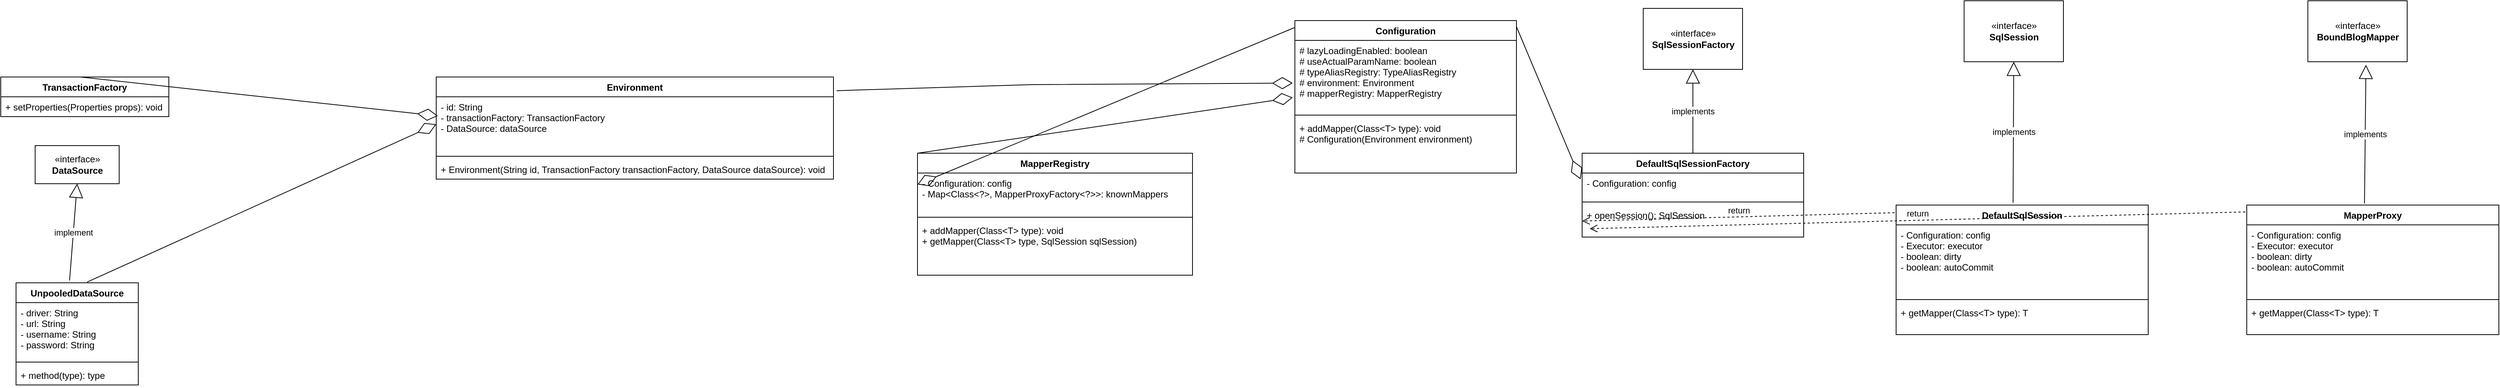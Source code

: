 <mxfile version="20.0.3" type="github">
  <diagram id="iXZcGNNmCSIeaidQn2pe" name="Page-1">
    <mxGraphModel dx="2249" dy="754" grid="1" gridSize="10" guides="1" tooltips="1" connect="1" arrows="1" fold="1" page="1" pageScale="1" pageWidth="827" pageHeight="1169" math="0" shadow="0">
      <root>
        <mxCell id="0" />
        <mxCell id="1" parent="0" />
        <mxCell id="8PgjqN5B2nTJflBZYocQ-1" value="TransactionFactory" style="swimlane;fontStyle=1;align=center;verticalAlign=top;childLayout=stackLayout;horizontal=1;startSize=26;horizontalStack=0;resizeParent=1;resizeParentMax=0;resizeLast=0;collapsible=1;marginBottom=0;" parent="1" vertex="1">
          <mxGeometry x="-330" y="460" width="220" height="52" as="geometry">
            <mxRectangle x="190" y="80" width="140" height="26" as="alternateBounds" />
          </mxGeometry>
        </mxCell>
        <mxCell id="8PgjqN5B2nTJflBZYocQ-4" value="+ setProperties(Properties props): void" style="text;strokeColor=none;fillColor=none;align=left;verticalAlign=top;spacingLeft=4;spacingRight=4;overflow=hidden;rotatable=0;points=[[0,0.5],[1,0.5]];portConstraint=eastwest;" parent="8PgjqN5B2nTJflBZYocQ-1" vertex="1">
          <mxGeometry y="26" width="220" height="26" as="geometry" />
        </mxCell>
        <mxCell id="8PgjqN5B2nTJflBZYocQ-5" value="UnpooledDataSource" style="swimlane;fontStyle=1;align=center;verticalAlign=top;childLayout=stackLayout;horizontal=1;startSize=26;horizontalStack=0;resizeParent=1;resizeParentMax=0;resizeLast=0;collapsible=1;marginBottom=0;" parent="1" vertex="1">
          <mxGeometry x="-310" y="730" width="160" height="134" as="geometry">
            <mxRectangle x="190" y="80" width="140" height="26" as="alternateBounds" />
          </mxGeometry>
        </mxCell>
        <mxCell id="8PgjqN5B2nTJflBZYocQ-6" value="- driver: String&#xa;- url: String&#xa;- username: String&#xa;- password: String" style="text;strokeColor=none;fillColor=none;align=left;verticalAlign=top;spacingLeft=4;spacingRight=4;overflow=hidden;rotatable=0;points=[[0,0.5],[1,0.5]];portConstraint=eastwest;" parent="8PgjqN5B2nTJflBZYocQ-5" vertex="1">
          <mxGeometry y="26" width="160" height="74" as="geometry" />
        </mxCell>
        <mxCell id="8PgjqN5B2nTJflBZYocQ-7" value="" style="line;strokeWidth=1;fillColor=none;align=left;verticalAlign=middle;spacingTop=-1;spacingLeft=3;spacingRight=3;rotatable=0;labelPosition=right;points=[];portConstraint=eastwest;" parent="8PgjqN5B2nTJflBZYocQ-5" vertex="1">
          <mxGeometry y="100" width="160" height="8" as="geometry" />
        </mxCell>
        <mxCell id="8PgjqN5B2nTJflBZYocQ-8" value="+ method(type): type" style="text;strokeColor=none;fillColor=none;align=left;verticalAlign=top;spacingLeft=4;spacingRight=4;overflow=hidden;rotatable=0;points=[[0,0.5],[1,0.5]];portConstraint=eastwest;" parent="8PgjqN5B2nTJflBZYocQ-5" vertex="1">
          <mxGeometry y="108" width="160" height="26" as="geometry" />
        </mxCell>
        <mxCell id="8PgjqN5B2nTJflBZYocQ-9" value="«interface»&lt;br&gt;&lt;b&gt;DataSource&lt;/b&gt;" style="html=1;" parent="1" vertex="1">
          <mxGeometry x="-285" y="550" width="110" height="50" as="geometry" />
        </mxCell>
        <mxCell id="8PgjqN5B2nTJflBZYocQ-14" value="implement" style="endArrow=block;endSize=16;endFill=0;html=1;rounded=0;entryX=0.5;entryY=1;entryDx=0;entryDy=0;exitX=0.438;exitY=-0.023;exitDx=0;exitDy=0;exitPerimeter=0;" parent="1" source="8PgjqN5B2nTJflBZYocQ-5" target="8PgjqN5B2nTJflBZYocQ-9" edge="1">
          <mxGeometry width="160" relative="1" as="geometry">
            <mxPoint x="-280" y="640" as="sourcePoint" />
            <mxPoint x="-120" y="640" as="targetPoint" />
          </mxGeometry>
        </mxCell>
        <mxCell id="8PgjqN5B2nTJflBZYocQ-17" value="Configuration" style="swimlane;fontStyle=1;align=center;verticalAlign=top;childLayout=stackLayout;horizontal=1;startSize=26;horizontalStack=0;resizeParent=1;resizeParentMax=0;resizeLast=0;collapsible=1;marginBottom=0;" parent="1" vertex="1">
          <mxGeometry x="1364" y="386" width="290" height="200" as="geometry">
            <mxRectangle x="190" y="80" width="140" height="26" as="alternateBounds" />
          </mxGeometry>
        </mxCell>
        <mxCell id="8PgjqN5B2nTJflBZYocQ-18" value="# lazyLoadingEnabled: boolean&#xa;# useActualParamName: boolean&#xa;# typeAliasRegistry: TypeAliasRegistry&#xa;# environment: Environment&#xa;# mapperRegistry: MapperRegistry&#xa;&#xa;&#xa;&#xa;&#xa;" style="text;strokeColor=none;fillColor=none;align=left;verticalAlign=top;spacingLeft=4;spacingRight=4;overflow=hidden;rotatable=0;points=[[0,0.5],[1,0.5]];portConstraint=eastwest;" parent="8PgjqN5B2nTJflBZYocQ-17" vertex="1">
          <mxGeometry y="26" width="290" height="94" as="geometry" />
        </mxCell>
        <mxCell id="8PgjqN5B2nTJflBZYocQ-19" value="" style="line;strokeWidth=1;fillColor=none;align=left;verticalAlign=middle;spacingTop=-1;spacingLeft=3;spacingRight=3;rotatable=0;labelPosition=right;points=[];portConstraint=eastwest;" parent="8PgjqN5B2nTJflBZYocQ-17" vertex="1">
          <mxGeometry y="120" width="290" height="8" as="geometry" />
        </mxCell>
        <mxCell id="8PgjqN5B2nTJflBZYocQ-20" value="+ addMapper(Class&lt;T&gt; type): void&#xa;# Configuration(Environment environment)" style="text;strokeColor=none;fillColor=none;align=left;verticalAlign=top;spacingLeft=4;spacingRight=4;overflow=hidden;rotatable=0;points=[[0,0.5],[1,0.5]];portConstraint=eastwest;" parent="8PgjqN5B2nTJflBZYocQ-17" vertex="1">
          <mxGeometry y="128" width="290" height="72" as="geometry" />
        </mxCell>
        <mxCell id="8PgjqN5B2nTJflBZYocQ-21" value="Environment" style="swimlane;fontStyle=1;align=center;verticalAlign=top;childLayout=stackLayout;horizontal=1;startSize=26;horizontalStack=0;resizeParent=1;resizeParentMax=0;resizeLast=0;collapsible=1;marginBottom=0;" parent="1" vertex="1">
          <mxGeometry x="240" y="460" width="520" height="134" as="geometry">
            <mxRectangle x="190" y="80" width="140" height="26" as="alternateBounds" />
          </mxGeometry>
        </mxCell>
        <mxCell id="8PgjqN5B2nTJflBZYocQ-22" value="- id: String&#xa;- transactionFactory: TransactionFactory&#xa;- DataSource: dataSource" style="text;strokeColor=none;fillColor=none;align=left;verticalAlign=top;spacingLeft=4;spacingRight=4;overflow=hidden;rotatable=0;points=[[0,0.5],[1,0.5]];portConstraint=eastwest;" parent="8PgjqN5B2nTJflBZYocQ-21" vertex="1">
          <mxGeometry y="26" width="520" height="74" as="geometry" />
        </mxCell>
        <mxCell id="8PgjqN5B2nTJflBZYocQ-23" value="" style="line;strokeWidth=1;fillColor=none;align=left;verticalAlign=middle;spacingTop=-1;spacingLeft=3;spacingRight=3;rotatable=0;labelPosition=right;points=[];portConstraint=eastwest;" parent="8PgjqN5B2nTJflBZYocQ-21" vertex="1">
          <mxGeometry y="100" width="520" height="8" as="geometry" />
        </mxCell>
        <mxCell id="8PgjqN5B2nTJflBZYocQ-24" value="+ Environment(String id, TransactionFactory transactionFactory, DataSource dataSource): void" style="text;strokeColor=none;fillColor=none;align=left;verticalAlign=top;spacingLeft=4;spacingRight=4;overflow=hidden;rotatable=0;points=[[0,0.5],[1,0.5]];portConstraint=eastwest;" parent="8PgjqN5B2nTJflBZYocQ-21" vertex="1">
          <mxGeometry y="108" width="520" height="26" as="geometry" />
        </mxCell>
        <mxCell id="8PgjqN5B2nTJflBZYocQ-25" value="" style="endArrow=diamondThin;endFill=0;endSize=24;html=1;rounded=0;exitX=0.473;exitY=0;exitDx=0;exitDy=0;exitPerimeter=0;entryX=0.004;entryY=0.338;entryDx=0;entryDy=0;entryPerimeter=0;" parent="1" source="8PgjqN5B2nTJflBZYocQ-1" target="8PgjqN5B2nTJflBZYocQ-22" edge="1">
          <mxGeometry width="160" relative="1" as="geometry">
            <mxPoint x="250" y="670" as="sourcePoint" />
            <mxPoint x="410" y="670" as="targetPoint" />
          </mxGeometry>
        </mxCell>
        <mxCell id="8PgjqN5B2nTJflBZYocQ-26" value="" style="endArrow=diamondThin;endFill=0;endSize=24;html=1;rounded=0;exitX=0.581;exitY=-0.007;exitDx=0;exitDy=0;exitPerimeter=0;" parent="1" source="8PgjqN5B2nTJflBZYocQ-5" edge="1">
          <mxGeometry width="160" relative="1" as="geometry">
            <mxPoint x="-300" y="720" as="sourcePoint" />
            <mxPoint x="240" y="522" as="targetPoint" />
            <Array as="points" />
          </mxGeometry>
        </mxCell>
        <mxCell id="8PgjqN5B2nTJflBZYocQ-28" value="" style="endArrow=diamondThin;endFill=0;endSize=24;html=1;rounded=0;entryX=-0.01;entryY=0.596;entryDx=0;entryDy=0;entryPerimeter=0;exitX=1.008;exitY=0.134;exitDx=0;exitDy=0;exitPerimeter=0;" parent="1" source="8PgjqN5B2nTJflBZYocQ-21" target="8PgjqN5B2nTJflBZYocQ-18" edge="1">
          <mxGeometry width="160" relative="1" as="geometry">
            <mxPoint x="510" y="680" as="sourcePoint" />
            <mxPoint x="1050" y="490" as="targetPoint" />
            <Array as="points">
              <mxPoint x="1020" y="470" />
            </Array>
          </mxGeometry>
        </mxCell>
        <mxCell id="_VWwLIJS1u1SanAvFoNd-1" value="MapperRegistry" style="swimlane;fontStyle=1;align=center;verticalAlign=top;childLayout=stackLayout;horizontal=1;startSize=26;horizontalStack=0;resizeParent=1;resizeParentMax=0;resizeLast=0;collapsible=1;marginBottom=0;" parent="1" vertex="1">
          <mxGeometry x="870" y="560" width="360" height="160" as="geometry">
            <mxRectangle x="190" y="80" width="140" height="26" as="alternateBounds" />
          </mxGeometry>
        </mxCell>
        <mxCell id="_VWwLIJS1u1SanAvFoNd-2" value="- Configuration: config&#xa;- Map&lt;Class&lt;?&gt;, MapperProxyFactory&lt;?&gt;&gt;: knownMappers&#xa;&#xa;&#xa;&#xa;&#xa;" style="text;strokeColor=none;fillColor=none;align=left;verticalAlign=top;spacingLeft=4;spacingRight=4;overflow=hidden;rotatable=0;points=[[0,0.5],[1,0.5]];portConstraint=eastwest;" parent="_VWwLIJS1u1SanAvFoNd-1" vertex="1">
          <mxGeometry y="26" width="360" height="54" as="geometry" />
        </mxCell>
        <mxCell id="_VWwLIJS1u1SanAvFoNd-3" value="" style="line;strokeWidth=1;fillColor=none;align=left;verticalAlign=middle;spacingTop=-1;spacingLeft=3;spacingRight=3;rotatable=0;labelPosition=right;points=[];portConstraint=eastwest;" parent="_VWwLIJS1u1SanAvFoNd-1" vertex="1">
          <mxGeometry y="80" width="360" height="8" as="geometry" />
        </mxCell>
        <mxCell id="_VWwLIJS1u1SanAvFoNd-4" value="+ addMapper(Class&lt;T&gt; type): void&#xa;+ getMapper(Class&lt;T&gt; type, SqlSession sqlSession)" style="text;strokeColor=none;fillColor=none;align=left;verticalAlign=top;spacingLeft=4;spacingRight=4;overflow=hidden;rotatable=0;points=[[0,0.5],[1,0.5]];portConstraint=eastwest;" parent="_VWwLIJS1u1SanAvFoNd-1" vertex="1">
          <mxGeometry y="88" width="360" height="72" as="geometry" />
        </mxCell>
        <mxCell id="_VWwLIJS1u1SanAvFoNd-6" value="" style="endArrow=diamondThin;endFill=0;endSize=24;html=1;rounded=0;entryX=-0.01;entryY=0.798;entryDx=0;entryDy=0;entryPerimeter=0;exitX=0;exitY=0;exitDx=0;exitDy=0;" parent="1" source="_VWwLIJS1u1SanAvFoNd-1" target="8PgjqN5B2nTJflBZYocQ-18" edge="1">
          <mxGeometry width="160" relative="1" as="geometry">
            <mxPoint x="920" y="560" as="sourcePoint" />
            <mxPoint x="1080" y="560" as="targetPoint" />
          </mxGeometry>
        </mxCell>
        <mxCell id="_VWwLIJS1u1SanAvFoNd-8" value="" style="endArrow=diamondThin;endFill=0;endSize=24;html=1;rounded=0;exitX=0;exitY=0.045;exitDx=0;exitDy=0;exitPerimeter=0;entryX=0;entryY=0.278;entryDx=0;entryDy=0;entryPerimeter=0;" parent="1" source="8PgjqN5B2nTJflBZYocQ-17" target="_VWwLIJS1u1SanAvFoNd-2" edge="1">
          <mxGeometry width="160" relative="1" as="geometry">
            <mxPoint x="1080" y="690" as="sourcePoint" />
            <mxPoint x="1240" y="690" as="targetPoint" />
          </mxGeometry>
        </mxCell>
        <mxCell id="_VWwLIJS1u1SanAvFoNd-9" value="«interface»&lt;br&gt;&lt;b&gt;SqlSessionFactory&lt;/b&gt;" style="html=1;direction=south;" parent="1" vertex="1">
          <mxGeometry x="1820" y="370" width="130" height="80" as="geometry" />
        </mxCell>
        <mxCell id="_VWwLIJS1u1SanAvFoNd-10" value="DefaultSqlSessionFactory" style="swimlane;fontStyle=1;align=center;verticalAlign=top;childLayout=stackLayout;horizontal=1;startSize=26;horizontalStack=0;resizeParent=1;resizeParentMax=0;resizeLast=0;collapsible=1;marginBottom=0;" parent="1" vertex="1">
          <mxGeometry x="1740" y="560" width="290" height="110" as="geometry">
            <mxRectangle x="190" y="80" width="140" height="26" as="alternateBounds" />
          </mxGeometry>
        </mxCell>
        <mxCell id="_VWwLIJS1u1SanAvFoNd-11" value="- Configuration: config" style="text;strokeColor=none;fillColor=none;align=left;verticalAlign=top;spacingLeft=4;spacingRight=4;overflow=hidden;rotatable=0;points=[[0,0.5],[1,0.5]];portConstraint=eastwest;" parent="_VWwLIJS1u1SanAvFoNd-10" vertex="1">
          <mxGeometry y="26" width="290" height="34" as="geometry" />
        </mxCell>
        <mxCell id="_VWwLIJS1u1SanAvFoNd-12" value="" style="line;strokeWidth=1;fillColor=none;align=left;verticalAlign=middle;spacingTop=-1;spacingLeft=3;spacingRight=3;rotatable=0;labelPosition=right;points=[];portConstraint=eastwest;" parent="_VWwLIJS1u1SanAvFoNd-10" vertex="1">
          <mxGeometry y="60" width="290" height="8" as="geometry" />
        </mxCell>
        <mxCell id="_VWwLIJS1u1SanAvFoNd-13" value="+ openSession(): SqlSession&#xa;" style="text;strokeColor=none;fillColor=none;align=left;verticalAlign=top;spacingLeft=4;spacingRight=4;overflow=hidden;rotatable=0;points=[[0,0.5],[1,0.5]];portConstraint=eastwest;" parent="_VWwLIJS1u1SanAvFoNd-10" vertex="1">
          <mxGeometry y="68" width="290" height="42" as="geometry" />
        </mxCell>
        <mxCell id="_VWwLIJS1u1SanAvFoNd-14" value="implements" style="endArrow=block;endSize=16;endFill=0;html=1;rounded=0;exitX=0.5;exitY=0;exitDx=0;exitDy=0;entryX=1;entryY=0.5;entryDx=0;entryDy=0;" parent="1" source="_VWwLIJS1u1SanAvFoNd-10" target="_VWwLIJS1u1SanAvFoNd-9" edge="1">
          <mxGeometry width="160" relative="1" as="geometry">
            <mxPoint x="1410" y="690" as="sourcePoint" />
            <mxPoint x="1570" y="690" as="targetPoint" />
            <Array as="points" />
          </mxGeometry>
        </mxCell>
        <mxCell id="_VWwLIJS1u1SanAvFoNd-15" value="" style="endArrow=diamondThin;endFill=0;endSize=24;html=1;rounded=0;exitX=1;exitY=0.04;exitDx=0;exitDy=0;exitPerimeter=0;entryX=-0.007;entryY=0.241;entryDx=0;entryDy=0;entryPerimeter=0;" parent="1" source="8PgjqN5B2nTJflBZYocQ-17" target="_VWwLIJS1u1SanAvFoNd-11" edge="1">
          <mxGeometry width="160" relative="1" as="geometry">
            <mxPoint x="1410" y="690" as="sourcePoint" />
            <mxPoint x="1570" y="690" as="targetPoint" />
          </mxGeometry>
        </mxCell>
        <mxCell id="pp5pDfl8uYUgVlbMx9SF-1" value="«interface»&lt;br&gt;&lt;b&gt;SqlSession&lt;/b&gt;" style="html=1;direction=south;" vertex="1" parent="1">
          <mxGeometry x="2240" y="360" width="130" height="80" as="geometry" />
        </mxCell>
        <mxCell id="pp5pDfl8uYUgVlbMx9SF-2" value="DefaultSqlSession" style="swimlane;fontStyle=1;align=center;verticalAlign=top;childLayout=stackLayout;horizontal=1;startSize=26;horizontalStack=0;resizeParent=1;resizeParentMax=0;resizeLast=0;collapsible=1;marginBottom=0;" vertex="1" parent="1">
          <mxGeometry x="2151" y="628" width="330" height="170" as="geometry">
            <mxRectangle x="190" y="80" width="140" height="26" as="alternateBounds" />
          </mxGeometry>
        </mxCell>
        <mxCell id="pp5pDfl8uYUgVlbMx9SF-3" value="- Configuration: config&#xa;- Executor: executor&#xa;- boolean: dirty&#xa;- boolean: autoCommit" style="text;strokeColor=none;fillColor=none;align=left;verticalAlign=top;spacingLeft=4;spacingRight=4;overflow=hidden;rotatable=0;points=[[0,0.5],[1,0.5]];portConstraint=eastwest;" vertex="1" parent="pp5pDfl8uYUgVlbMx9SF-2">
          <mxGeometry y="26" width="330" height="94" as="geometry" />
        </mxCell>
        <mxCell id="pp5pDfl8uYUgVlbMx9SF-4" value="" style="line;strokeWidth=1;fillColor=none;align=left;verticalAlign=middle;spacingTop=-1;spacingLeft=3;spacingRight=3;rotatable=0;labelPosition=right;points=[];portConstraint=eastwest;" vertex="1" parent="pp5pDfl8uYUgVlbMx9SF-2">
          <mxGeometry y="120" width="330" height="8" as="geometry" />
        </mxCell>
        <mxCell id="pp5pDfl8uYUgVlbMx9SF-5" value="+ getMapper(Class&lt;T&gt; type): T&#xa;" style="text;strokeColor=none;fillColor=none;align=left;verticalAlign=top;spacingLeft=4;spacingRight=4;overflow=hidden;rotatable=0;points=[[0,0.5],[1,0.5]];portConstraint=eastwest;" vertex="1" parent="pp5pDfl8uYUgVlbMx9SF-2">
          <mxGeometry y="128" width="330" height="42" as="geometry" />
        </mxCell>
        <mxCell id="pp5pDfl8uYUgVlbMx9SF-6" value="implements" style="endArrow=block;endSize=16;endFill=0;html=1;rounded=0;entryX=1;entryY=0.5;entryDx=0;entryDy=0;exitX=0.464;exitY=-0.018;exitDx=0;exitDy=0;exitPerimeter=0;" edge="1" parent="1" source="pp5pDfl8uYUgVlbMx9SF-2" target="pp5pDfl8uYUgVlbMx9SF-1">
          <mxGeometry width="160" relative="1" as="geometry">
            <mxPoint x="2310" y="550" as="sourcePoint" />
            <mxPoint x="1895" y="460" as="targetPoint" />
            <Array as="points" />
          </mxGeometry>
        </mxCell>
        <mxCell id="pp5pDfl8uYUgVlbMx9SF-7" value="return" style="html=1;verticalAlign=bottom;endArrow=open;dashed=1;endSize=8;rounded=0;exitX=-0.006;exitY=0.059;exitDx=0;exitDy=0;exitPerimeter=0;entryX=0;entryY=0.5;entryDx=0;entryDy=0;" edge="1" parent="1" source="pp5pDfl8uYUgVlbMx9SF-2" target="_VWwLIJS1u1SanAvFoNd-13">
          <mxGeometry relative="1" as="geometry">
            <mxPoint x="2150" y="690" as="sourcePoint" />
            <mxPoint x="2070" y="690" as="targetPoint" />
          </mxGeometry>
        </mxCell>
        <mxCell id="pp5pDfl8uYUgVlbMx9SF-8" value="«interface»&lt;br&gt;&lt;b&gt;BoundBlogMapper&lt;/b&gt;" style="html=1;direction=south;" vertex="1" parent="1">
          <mxGeometry x="2690" y="360" width="130" height="80" as="geometry" />
        </mxCell>
        <mxCell id="pp5pDfl8uYUgVlbMx9SF-9" value="MapperProxy" style="swimlane;fontStyle=1;align=center;verticalAlign=top;childLayout=stackLayout;horizontal=1;startSize=26;horizontalStack=0;resizeParent=1;resizeParentMax=0;resizeLast=0;collapsible=1;marginBottom=0;" vertex="1" parent="1">
          <mxGeometry x="2610" y="628" width="330" height="170" as="geometry">
            <mxRectangle x="190" y="80" width="140" height="26" as="alternateBounds" />
          </mxGeometry>
        </mxCell>
        <mxCell id="pp5pDfl8uYUgVlbMx9SF-10" value="- Configuration: config&#xa;- Executor: executor&#xa;- boolean: dirty&#xa;- boolean: autoCommit" style="text;strokeColor=none;fillColor=none;align=left;verticalAlign=top;spacingLeft=4;spacingRight=4;overflow=hidden;rotatable=0;points=[[0,0.5],[1,0.5]];portConstraint=eastwest;" vertex="1" parent="pp5pDfl8uYUgVlbMx9SF-9">
          <mxGeometry y="26" width="330" height="94" as="geometry" />
        </mxCell>
        <mxCell id="pp5pDfl8uYUgVlbMx9SF-11" value="" style="line;strokeWidth=1;fillColor=none;align=left;verticalAlign=middle;spacingTop=-1;spacingLeft=3;spacingRight=3;rotatable=0;labelPosition=right;points=[];portConstraint=eastwest;" vertex="1" parent="pp5pDfl8uYUgVlbMx9SF-9">
          <mxGeometry y="120" width="330" height="8" as="geometry" />
        </mxCell>
        <mxCell id="pp5pDfl8uYUgVlbMx9SF-12" value="+ getMapper(Class&lt;T&gt; type): T&#xa;" style="text;strokeColor=none;fillColor=none;align=left;verticalAlign=top;spacingLeft=4;spacingRight=4;overflow=hidden;rotatable=0;points=[[0,0.5],[1,0.5]];portConstraint=eastwest;" vertex="1" parent="pp5pDfl8uYUgVlbMx9SF-9">
          <mxGeometry y="128" width="330" height="42" as="geometry" />
        </mxCell>
        <mxCell id="pp5pDfl8uYUgVlbMx9SF-13" value="implements" style="endArrow=block;endSize=16;endFill=0;html=1;rounded=0;entryX=1.05;entryY=0.415;entryDx=0;entryDy=0;exitX=0.467;exitY=-0.012;exitDx=0;exitDy=0;exitPerimeter=0;entryPerimeter=0;" edge="1" parent="1" source="pp5pDfl8uYUgVlbMx9SF-9" target="pp5pDfl8uYUgVlbMx9SF-8">
          <mxGeometry width="160" relative="1" as="geometry">
            <mxPoint x="2314.12" y="634.94" as="sourcePoint" />
            <mxPoint x="2315" y="450" as="targetPoint" />
            <Array as="points" />
          </mxGeometry>
        </mxCell>
        <mxCell id="pp5pDfl8uYUgVlbMx9SF-14" value="return" style="html=1;verticalAlign=bottom;endArrow=open;dashed=1;endSize=8;rounded=0;exitX=-0.006;exitY=0.053;exitDx=0;exitDy=0;exitPerimeter=0;entryX=0;entryY=0.5;entryDx=0;entryDy=0;" edge="1" parent="1" source="pp5pDfl8uYUgVlbMx9SF-9">
          <mxGeometry relative="1" as="geometry">
            <mxPoint x="2159.02" y="648.03" as="sourcePoint" />
            <mxPoint x="1750" y="659" as="targetPoint" />
          </mxGeometry>
        </mxCell>
      </root>
    </mxGraphModel>
  </diagram>
</mxfile>
